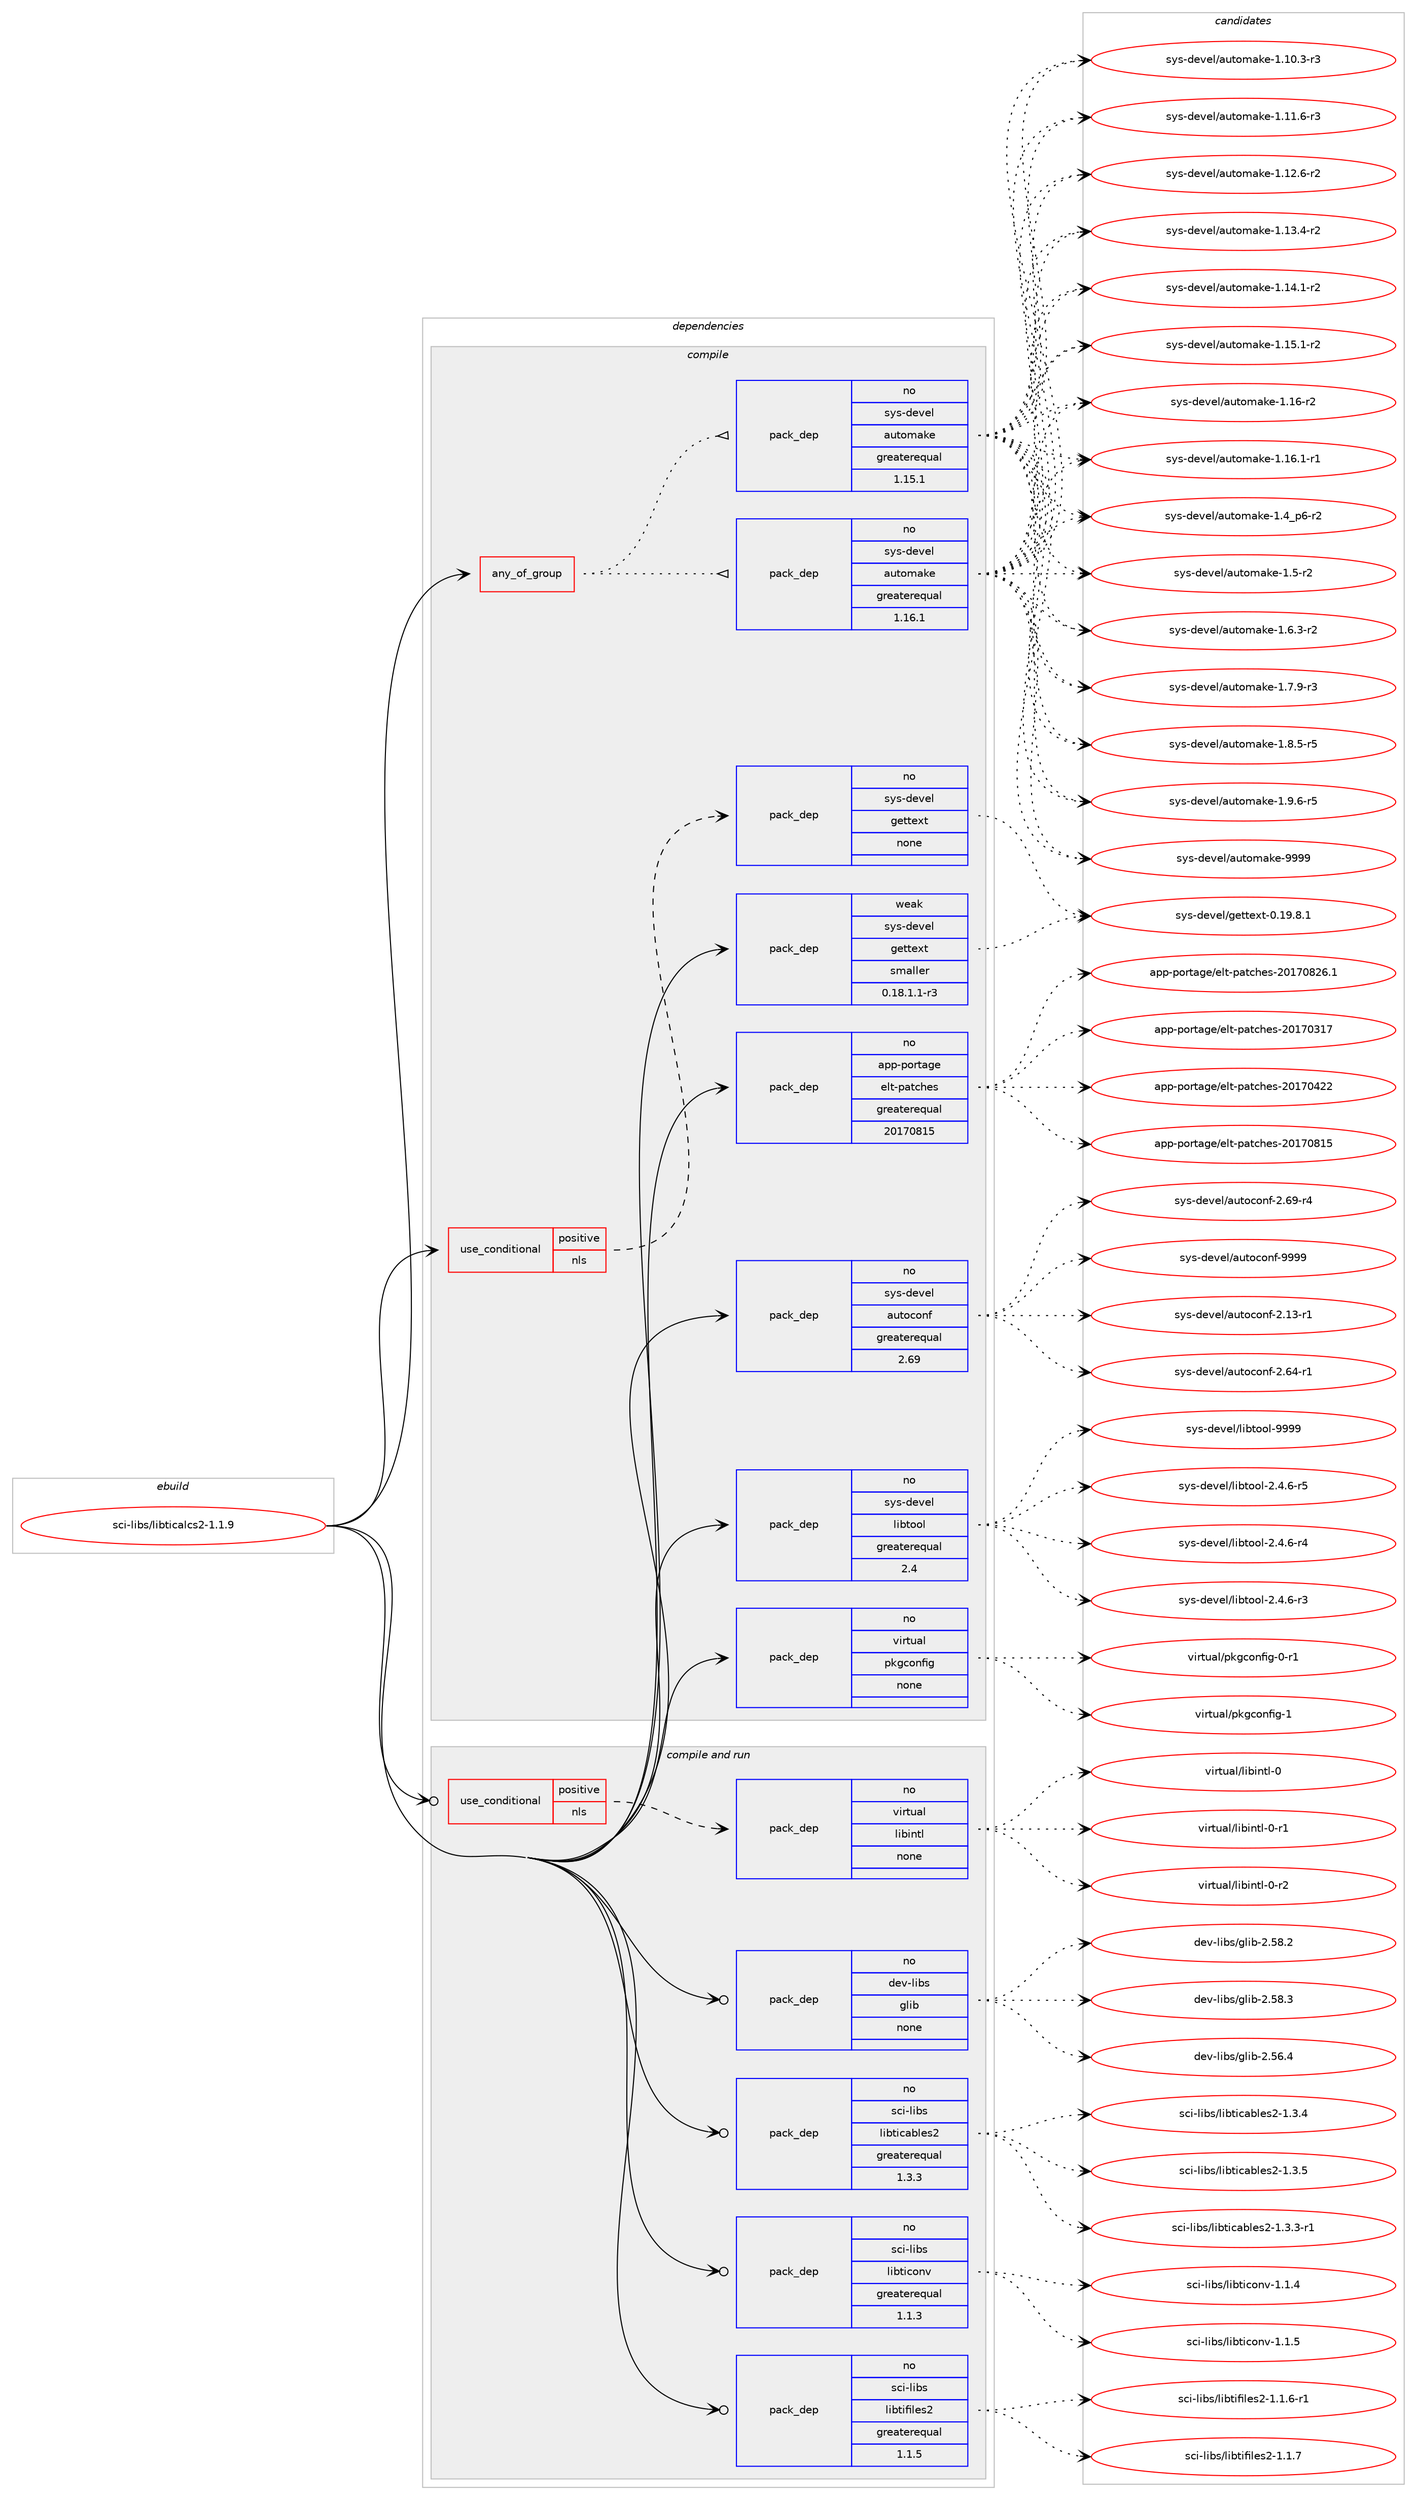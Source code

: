 digraph prolog {

# *************
# Graph options
# *************

newrank=true;
concentrate=true;
compound=true;
graph [rankdir=LR,fontname=Helvetica,fontsize=10,ranksep=1.5];#, ranksep=2.5, nodesep=0.2];
edge  [arrowhead=vee];
node  [fontname=Helvetica,fontsize=10];

# **********
# The ebuild
# **********

subgraph cluster_leftcol {
color=gray;
rank=same;
label=<<i>ebuild</i>>;
id [label="sci-libs/libticalcs2-1.1.9", color=red, width=4, href="../sci-libs/libticalcs2-1.1.9.svg"];
}

# ****************
# The dependencies
# ****************

subgraph cluster_midcol {
color=gray;
label=<<i>dependencies</i>>;
subgraph cluster_compile {
fillcolor="#eeeeee";
style=filled;
label=<<i>compile</i>>;
subgraph any26926 {
dependency1694727 [label=<<TABLE BORDER="0" CELLBORDER="1" CELLSPACING="0" CELLPADDING="4"><TR><TD CELLPADDING="10">any_of_group</TD></TR></TABLE>>, shape=none, color=red];subgraph pack1213218 {
dependency1694728 [label=<<TABLE BORDER="0" CELLBORDER="1" CELLSPACING="0" CELLPADDING="4" WIDTH="220"><TR><TD ROWSPAN="6" CELLPADDING="30">pack_dep</TD></TR><TR><TD WIDTH="110">no</TD></TR><TR><TD>sys-devel</TD></TR><TR><TD>automake</TD></TR><TR><TD>greaterequal</TD></TR><TR><TD>1.16.1</TD></TR></TABLE>>, shape=none, color=blue];
}
dependency1694727:e -> dependency1694728:w [weight=20,style="dotted",arrowhead="oinv"];
subgraph pack1213219 {
dependency1694729 [label=<<TABLE BORDER="0" CELLBORDER="1" CELLSPACING="0" CELLPADDING="4" WIDTH="220"><TR><TD ROWSPAN="6" CELLPADDING="30">pack_dep</TD></TR><TR><TD WIDTH="110">no</TD></TR><TR><TD>sys-devel</TD></TR><TR><TD>automake</TD></TR><TR><TD>greaterequal</TD></TR><TR><TD>1.15.1</TD></TR></TABLE>>, shape=none, color=blue];
}
dependency1694727:e -> dependency1694729:w [weight=20,style="dotted",arrowhead="oinv"];
}
id:e -> dependency1694727:w [weight=20,style="solid",arrowhead="vee"];
subgraph cond453731 {
dependency1694730 [label=<<TABLE BORDER="0" CELLBORDER="1" CELLSPACING="0" CELLPADDING="4"><TR><TD ROWSPAN="3" CELLPADDING="10">use_conditional</TD></TR><TR><TD>positive</TD></TR><TR><TD>nls</TD></TR></TABLE>>, shape=none, color=red];
subgraph pack1213220 {
dependency1694731 [label=<<TABLE BORDER="0" CELLBORDER="1" CELLSPACING="0" CELLPADDING="4" WIDTH="220"><TR><TD ROWSPAN="6" CELLPADDING="30">pack_dep</TD></TR><TR><TD WIDTH="110">no</TD></TR><TR><TD>sys-devel</TD></TR><TR><TD>gettext</TD></TR><TR><TD>none</TD></TR><TR><TD></TD></TR></TABLE>>, shape=none, color=blue];
}
dependency1694730:e -> dependency1694731:w [weight=20,style="dashed",arrowhead="vee"];
}
id:e -> dependency1694730:w [weight=20,style="solid",arrowhead="vee"];
subgraph pack1213221 {
dependency1694732 [label=<<TABLE BORDER="0" CELLBORDER="1" CELLSPACING="0" CELLPADDING="4" WIDTH="220"><TR><TD ROWSPAN="6" CELLPADDING="30">pack_dep</TD></TR><TR><TD WIDTH="110">no</TD></TR><TR><TD>app-portage</TD></TR><TR><TD>elt-patches</TD></TR><TR><TD>greaterequal</TD></TR><TR><TD>20170815</TD></TR></TABLE>>, shape=none, color=blue];
}
id:e -> dependency1694732:w [weight=20,style="solid",arrowhead="vee"];
subgraph pack1213222 {
dependency1694733 [label=<<TABLE BORDER="0" CELLBORDER="1" CELLSPACING="0" CELLPADDING="4" WIDTH="220"><TR><TD ROWSPAN="6" CELLPADDING="30">pack_dep</TD></TR><TR><TD WIDTH="110">no</TD></TR><TR><TD>sys-devel</TD></TR><TR><TD>autoconf</TD></TR><TR><TD>greaterequal</TD></TR><TR><TD>2.69</TD></TR></TABLE>>, shape=none, color=blue];
}
id:e -> dependency1694733:w [weight=20,style="solid",arrowhead="vee"];
subgraph pack1213223 {
dependency1694734 [label=<<TABLE BORDER="0" CELLBORDER="1" CELLSPACING="0" CELLPADDING="4" WIDTH="220"><TR><TD ROWSPAN="6" CELLPADDING="30">pack_dep</TD></TR><TR><TD WIDTH="110">no</TD></TR><TR><TD>sys-devel</TD></TR><TR><TD>libtool</TD></TR><TR><TD>greaterequal</TD></TR><TR><TD>2.4</TD></TR></TABLE>>, shape=none, color=blue];
}
id:e -> dependency1694734:w [weight=20,style="solid",arrowhead="vee"];
subgraph pack1213224 {
dependency1694735 [label=<<TABLE BORDER="0" CELLBORDER="1" CELLSPACING="0" CELLPADDING="4" WIDTH="220"><TR><TD ROWSPAN="6" CELLPADDING="30">pack_dep</TD></TR><TR><TD WIDTH="110">no</TD></TR><TR><TD>virtual</TD></TR><TR><TD>pkgconfig</TD></TR><TR><TD>none</TD></TR><TR><TD></TD></TR></TABLE>>, shape=none, color=blue];
}
id:e -> dependency1694735:w [weight=20,style="solid",arrowhead="vee"];
subgraph pack1213225 {
dependency1694736 [label=<<TABLE BORDER="0" CELLBORDER="1" CELLSPACING="0" CELLPADDING="4" WIDTH="220"><TR><TD ROWSPAN="6" CELLPADDING="30">pack_dep</TD></TR><TR><TD WIDTH="110">weak</TD></TR><TR><TD>sys-devel</TD></TR><TR><TD>gettext</TD></TR><TR><TD>smaller</TD></TR><TR><TD>0.18.1.1-r3</TD></TR></TABLE>>, shape=none, color=blue];
}
id:e -> dependency1694736:w [weight=20,style="solid",arrowhead="vee"];
}
subgraph cluster_compileandrun {
fillcolor="#eeeeee";
style=filled;
label=<<i>compile and run</i>>;
subgraph cond453732 {
dependency1694737 [label=<<TABLE BORDER="0" CELLBORDER="1" CELLSPACING="0" CELLPADDING="4"><TR><TD ROWSPAN="3" CELLPADDING="10">use_conditional</TD></TR><TR><TD>positive</TD></TR><TR><TD>nls</TD></TR></TABLE>>, shape=none, color=red];
subgraph pack1213226 {
dependency1694738 [label=<<TABLE BORDER="0" CELLBORDER="1" CELLSPACING="0" CELLPADDING="4" WIDTH="220"><TR><TD ROWSPAN="6" CELLPADDING="30">pack_dep</TD></TR><TR><TD WIDTH="110">no</TD></TR><TR><TD>virtual</TD></TR><TR><TD>libintl</TD></TR><TR><TD>none</TD></TR><TR><TD></TD></TR></TABLE>>, shape=none, color=blue];
}
dependency1694737:e -> dependency1694738:w [weight=20,style="dashed",arrowhead="vee"];
}
id:e -> dependency1694737:w [weight=20,style="solid",arrowhead="odotvee"];
subgraph pack1213227 {
dependency1694739 [label=<<TABLE BORDER="0" CELLBORDER="1" CELLSPACING="0" CELLPADDING="4" WIDTH="220"><TR><TD ROWSPAN="6" CELLPADDING="30">pack_dep</TD></TR><TR><TD WIDTH="110">no</TD></TR><TR><TD>dev-libs</TD></TR><TR><TD>glib</TD></TR><TR><TD>none</TD></TR><TR><TD></TD></TR></TABLE>>, shape=none, color=blue];
}
id:e -> dependency1694739:w [weight=20,style="solid",arrowhead="odotvee"];
subgraph pack1213228 {
dependency1694740 [label=<<TABLE BORDER="0" CELLBORDER="1" CELLSPACING="0" CELLPADDING="4" WIDTH="220"><TR><TD ROWSPAN="6" CELLPADDING="30">pack_dep</TD></TR><TR><TD WIDTH="110">no</TD></TR><TR><TD>sci-libs</TD></TR><TR><TD>libticables2</TD></TR><TR><TD>greaterequal</TD></TR><TR><TD>1.3.3</TD></TR></TABLE>>, shape=none, color=blue];
}
id:e -> dependency1694740:w [weight=20,style="solid",arrowhead="odotvee"];
subgraph pack1213229 {
dependency1694741 [label=<<TABLE BORDER="0" CELLBORDER="1" CELLSPACING="0" CELLPADDING="4" WIDTH="220"><TR><TD ROWSPAN="6" CELLPADDING="30">pack_dep</TD></TR><TR><TD WIDTH="110">no</TD></TR><TR><TD>sci-libs</TD></TR><TR><TD>libticonv</TD></TR><TR><TD>greaterequal</TD></TR><TR><TD>1.1.3</TD></TR></TABLE>>, shape=none, color=blue];
}
id:e -> dependency1694741:w [weight=20,style="solid",arrowhead="odotvee"];
subgraph pack1213230 {
dependency1694742 [label=<<TABLE BORDER="0" CELLBORDER="1" CELLSPACING="0" CELLPADDING="4" WIDTH="220"><TR><TD ROWSPAN="6" CELLPADDING="30">pack_dep</TD></TR><TR><TD WIDTH="110">no</TD></TR><TR><TD>sci-libs</TD></TR><TR><TD>libtifiles2</TD></TR><TR><TD>greaterequal</TD></TR><TR><TD>1.1.5</TD></TR></TABLE>>, shape=none, color=blue];
}
id:e -> dependency1694742:w [weight=20,style="solid",arrowhead="odotvee"];
}
subgraph cluster_run {
fillcolor="#eeeeee";
style=filled;
label=<<i>run</i>>;
}
}

# **************
# The candidates
# **************

subgraph cluster_choices {
rank=same;
color=gray;
label=<<i>candidates</i>>;

subgraph choice1213218 {
color=black;
nodesep=1;
choice11512111545100101118101108479711711611110997107101454946494846514511451 [label="sys-devel/automake-1.10.3-r3", color=red, width=4,href="../sys-devel/automake-1.10.3-r3.svg"];
choice11512111545100101118101108479711711611110997107101454946494946544511451 [label="sys-devel/automake-1.11.6-r3", color=red, width=4,href="../sys-devel/automake-1.11.6-r3.svg"];
choice11512111545100101118101108479711711611110997107101454946495046544511450 [label="sys-devel/automake-1.12.6-r2", color=red, width=4,href="../sys-devel/automake-1.12.6-r2.svg"];
choice11512111545100101118101108479711711611110997107101454946495146524511450 [label="sys-devel/automake-1.13.4-r2", color=red, width=4,href="../sys-devel/automake-1.13.4-r2.svg"];
choice11512111545100101118101108479711711611110997107101454946495246494511450 [label="sys-devel/automake-1.14.1-r2", color=red, width=4,href="../sys-devel/automake-1.14.1-r2.svg"];
choice11512111545100101118101108479711711611110997107101454946495346494511450 [label="sys-devel/automake-1.15.1-r2", color=red, width=4,href="../sys-devel/automake-1.15.1-r2.svg"];
choice1151211154510010111810110847971171161111099710710145494649544511450 [label="sys-devel/automake-1.16-r2", color=red, width=4,href="../sys-devel/automake-1.16-r2.svg"];
choice11512111545100101118101108479711711611110997107101454946495446494511449 [label="sys-devel/automake-1.16.1-r1", color=red, width=4,href="../sys-devel/automake-1.16.1-r1.svg"];
choice115121115451001011181011084797117116111109971071014549465295112544511450 [label="sys-devel/automake-1.4_p6-r2", color=red, width=4,href="../sys-devel/automake-1.4_p6-r2.svg"];
choice11512111545100101118101108479711711611110997107101454946534511450 [label="sys-devel/automake-1.5-r2", color=red, width=4,href="../sys-devel/automake-1.5-r2.svg"];
choice115121115451001011181011084797117116111109971071014549465446514511450 [label="sys-devel/automake-1.6.3-r2", color=red, width=4,href="../sys-devel/automake-1.6.3-r2.svg"];
choice115121115451001011181011084797117116111109971071014549465546574511451 [label="sys-devel/automake-1.7.9-r3", color=red, width=4,href="../sys-devel/automake-1.7.9-r3.svg"];
choice115121115451001011181011084797117116111109971071014549465646534511453 [label="sys-devel/automake-1.8.5-r5", color=red, width=4,href="../sys-devel/automake-1.8.5-r5.svg"];
choice115121115451001011181011084797117116111109971071014549465746544511453 [label="sys-devel/automake-1.9.6-r5", color=red, width=4,href="../sys-devel/automake-1.9.6-r5.svg"];
choice115121115451001011181011084797117116111109971071014557575757 [label="sys-devel/automake-9999", color=red, width=4,href="../sys-devel/automake-9999.svg"];
dependency1694728:e -> choice11512111545100101118101108479711711611110997107101454946494846514511451:w [style=dotted,weight="100"];
dependency1694728:e -> choice11512111545100101118101108479711711611110997107101454946494946544511451:w [style=dotted,weight="100"];
dependency1694728:e -> choice11512111545100101118101108479711711611110997107101454946495046544511450:w [style=dotted,weight="100"];
dependency1694728:e -> choice11512111545100101118101108479711711611110997107101454946495146524511450:w [style=dotted,weight="100"];
dependency1694728:e -> choice11512111545100101118101108479711711611110997107101454946495246494511450:w [style=dotted,weight="100"];
dependency1694728:e -> choice11512111545100101118101108479711711611110997107101454946495346494511450:w [style=dotted,weight="100"];
dependency1694728:e -> choice1151211154510010111810110847971171161111099710710145494649544511450:w [style=dotted,weight="100"];
dependency1694728:e -> choice11512111545100101118101108479711711611110997107101454946495446494511449:w [style=dotted,weight="100"];
dependency1694728:e -> choice115121115451001011181011084797117116111109971071014549465295112544511450:w [style=dotted,weight="100"];
dependency1694728:e -> choice11512111545100101118101108479711711611110997107101454946534511450:w [style=dotted,weight="100"];
dependency1694728:e -> choice115121115451001011181011084797117116111109971071014549465446514511450:w [style=dotted,weight="100"];
dependency1694728:e -> choice115121115451001011181011084797117116111109971071014549465546574511451:w [style=dotted,weight="100"];
dependency1694728:e -> choice115121115451001011181011084797117116111109971071014549465646534511453:w [style=dotted,weight="100"];
dependency1694728:e -> choice115121115451001011181011084797117116111109971071014549465746544511453:w [style=dotted,weight="100"];
dependency1694728:e -> choice115121115451001011181011084797117116111109971071014557575757:w [style=dotted,weight="100"];
}
subgraph choice1213219 {
color=black;
nodesep=1;
choice11512111545100101118101108479711711611110997107101454946494846514511451 [label="sys-devel/automake-1.10.3-r3", color=red, width=4,href="../sys-devel/automake-1.10.3-r3.svg"];
choice11512111545100101118101108479711711611110997107101454946494946544511451 [label="sys-devel/automake-1.11.6-r3", color=red, width=4,href="../sys-devel/automake-1.11.6-r3.svg"];
choice11512111545100101118101108479711711611110997107101454946495046544511450 [label="sys-devel/automake-1.12.6-r2", color=red, width=4,href="../sys-devel/automake-1.12.6-r2.svg"];
choice11512111545100101118101108479711711611110997107101454946495146524511450 [label="sys-devel/automake-1.13.4-r2", color=red, width=4,href="../sys-devel/automake-1.13.4-r2.svg"];
choice11512111545100101118101108479711711611110997107101454946495246494511450 [label="sys-devel/automake-1.14.1-r2", color=red, width=4,href="../sys-devel/automake-1.14.1-r2.svg"];
choice11512111545100101118101108479711711611110997107101454946495346494511450 [label="sys-devel/automake-1.15.1-r2", color=red, width=4,href="../sys-devel/automake-1.15.1-r2.svg"];
choice1151211154510010111810110847971171161111099710710145494649544511450 [label="sys-devel/automake-1.16-r2", color=red, width=4,href="../sys-devel/automake-1.16-r2.svg"];
choice11512111545100101118101108479711711611110997107101454946495446494511449 [label="sys-devel/automake-1.16.1-r1", color=red, width=4,href="../sys-devel/automake-1.16.1-r1.svg"];
choice115121115451001011181011084797117116111109971071014549465295112544511450 [label="sys-devel/automake-1.4_p6-r2", color=red, width=4,href="../sys-devel/automake-1.4_p6-r2.svg"];
choice11512111545100101118101108479711711611110997107101454946534511450 [label="sys-devel/automake-1.5-r2", color=red, width=4,href="../sys-devel/automake-1.5-r2.svg"];
choice115121115451001011181011084797117116111109971071014549465446514511450 [label="sys-devel/automake-1.6.3-r2", color=red, width=4,href="../sys-devel/automake-1.6.3-r2.svg"];
choice115121115451001011181011084797117116111109971071014549465546574511451 [label="sys-devel/automake-1.7.9-r3", color=red, width=4,href="../sys-devel/automake-1.7.9-r3.svg"];
choice115121115451001011181011084797117116111109971071014549465646534511453 [label="sys-devel/automake-1.8.5-r5", color=red, width=4,href="../sys-devel/automake-1.8.5-r5.svg"];
choice115121115451001011181011084797117116111109971071014549465746544511453 [label="sys-devel/automake-1.9.6-r5", color=red, width=4,href="../sys-devel/automake-1.9.6-r5.svg"];
choice115121115451001011181011084797117116111109971071014557575757 [label="sys-devel/automake-9999", color=red, width=4,href="../sys-devel/automake-9999.svg"];
dependency1694729:e -> choice11512111545100101118101108479711711611110997107101454946494846514511451:w [style=dotted,weight="100"];
dependency1694729:e -> choice11512111545100101118101108479711711611110997107101454946494946544511451:w [style=dotted,weight="100"];
dependency1694729:e -> choice11512111545100101118101108479711711611110997107101454946495046544511450:w [style=dotted,weight="100"];
dependency1694729:e -> choice11512111545100101118101108479711711611110997107101454946495146524511450:w [style=dotted,weight="100"];
dependency1694729:e -> choice11512111545100101118101108479711711611110997107101454946495246494511450:w [style=dotted,weight="100"];
dependency1694729:e -> choice11512111545100101118101108479711711611110997107101454946495346494511450:w [style=dotted,weight="100"];
dependency1694729:e -> choice1151211154510010111810110847971171161111099710710145494649544511450:w [style=dotted,weight="100"];
dependency1694729:e -> choice11512111545100101118101108479711711611110997107101454946495446494511449:w [style=dotted,weight="100"];
dependency1694729:e -> choice115121115451001011181011084797117116111109971071014549465295112544511450:w [style=dotted,weight="100"];
dependency1694729:e -> choice11512111545100101118101108479711711611110997107101454946534511450:w [style=dotted,weight="100"];
dependency1694729:e -> choice115121115451001011181011084797117116111109971071014549465446514511450:w [style=dotted,weight="100"];
dependency1694729:e -> choice115121115451001011181011084797117116111109971071014549465546574511451:w [style=dotted,weight="100"];
dependency1694729:e -> choice115121115451001011181011084797117116111109971071014549465646534511453:w [style=dotted,weight="100"];
dependency1694729:e -> choice115121115451001011181011084797117116111109971071014549465746544511453:w [style=dotted,weight="100"];
dependency1694729:e -> choice115121115451001011181011084797117116111109971071014557575757:w [style=dotted,weight="100"];
}
subgraph choice1213220 {
color=black;
nodesep=1;
choice1151211154510010111810110847103101116116101120116454846495746564649 [label="sys-devel/gettext-0.19.8.1", color=red, width=4,href="../sys-devel/gettext-0.19.8.1.svg"];
dependency1694731:e -> choice1151211154510010111810110847103101116116101120116454846495746564649:w [style=dotted,weight="100"];
}
subgraph choice1213221 {
color=black;
nodesep=1;
choice97112112451121111141169710310147101108116451129711699104101115455048495548514955 [label="app-portage/elt-patches-20170317", color=red, width=4,href="../app-portage/elt-patches-20170317.svg"];
choice97112112451121111141169710310147101108116451129711699104101115455048495548525050 [label="app-portage/elt-patches-20170422", color=red, width=4,href="../app-portage/elt-patches-20170422.svg"];
choice97112112451121111141169710310147101108116451129711699104101115455048495548564953 [label="app-portage/elt-patches-20170815", color=red, width=4,href="../app-portage/elt-patches-20170815.svg"];
choice971121124511211111411697103101471011081164511297116991041011154550484955485650544649 [label="app-portage/elt-patches-20170826.1", color=red, width=4,href="../app-portage/elt-patches-20170826.1.svg"];
dependency1694732:e -> choice97112112451121111141169710310147101108116451129711699104101115455048495548514955:w [style=dotted,weight="100"];
dependency1694732:e -> choice97112112451121111141169710310147101108116451129711699104101115455048495548525050:w [style=dotted,weight="100"];
dependency1694732:e -> choice97112112451121111141169710310147101108116451129711699104101115455048495548564953:w [style=dotted,weight="100"];
dependency1694732:e -> choice971121124511211111411697103101471011081164511297116991041011154550484955485650544649:w [style=dotted,weight="100"];
}
subgraph choice1213222 {
color=black;
nodesep=1;
choice1151211154510010111810110847971171161119911111010245504649514511449 [label="sys-devel/autoconf-2.13-r1", color=red, width=4,href="../sys-devel/autoconf-2.13-r1.svg"];
choice1151211154510010111810110847971171161119911111010245504654524511449 [label="sys-devel/autoconf-2.64-r1", color=red, width=4,href="../sys-devel/autoconf-2.64-r1.svg"];
choice1151211154510010111810110847971171161119911111010245504654574511452 [label="sys-devel/autoconf-2.69-r4", color=red, width=4,href="../sys-devel/autoconf-2.69-r4.svg"];
choice115121115451001011181011084797117116111991111101024557575757 [label="sys-devel/autoconf-9999", color=red, width=4,href="../sys-devel/autoconf-9999.svg"];
dependency1694733:e -> choice1151211154510010111810110847971171161119911111010245504649514511449:w [style=dotted,weight="100"];
dependency1694733:e -> choice1151211154510010111810110847971171161119911111010245504654524511449:w [style=dotted,weight="100"];
dependency1694733:e -> choice1151211154510010111810110847971171161119911111010245504654574511452:w [style=dotted,weight="100"];
dependency1694733:e -> choice115121115451001011181011084797117116111991111101024557575757:w [style=dotted,weight="100"];
}
subgraph choice1213223 {
color=black;
nodesep=1;
choice1151211154510010111810110847108105981161111111084550465246544511451 [label="sys-devel/libtool-2.4.6-r3", color=red, width=4,href="../sys-devel/libtool-2.4.6-r3.svg"];
choice1151211154510010111810110847108105981161111111084550465246544511452 [label="sys-devel/libtool-2.4.6-r4", color=red, width=4,href="../sys-devel/libtool-2.4.6-r4.svg"];
choice1151211154510010111810110847108105981161111111084550465246544511453 [label="sys-devel/libtool-2.4.6-r5", color=red, width=4,href="../sys-devel/libtool-2.4.6-r5.svg"];
choice1151211154510010111810110847108105981161111111084557575757 [label="sys-devel/libtool-9999", color=red, width=4,href="../sys-devel/libtool-9999.svg"];
dependency1694734:e -> choice1151211154510010111810110847108105981161111111084550465246544511451:w [style=dotted,weight="100"];
dependency1694734:e -> choice1151211154510010111810110847108105981161111111084550465246544511452:w [style=dotted,weight="100"];
dependency1694734:e -> choice1151211154510010111810110847108105981161111111084550465246544511453:w [style=dotted,weight="100"];
dependency1694734:e -> choice1151211154510010111810110847108105981161111111084557575757:w [style=dotted,weight="100"];
}
subgraph choice1213224 {
color=black;
nodesep=1;
choice11810511411611797108471121071039911111010210510345484511449 [label="virtual/pkgconfig-0-r1", color=red, width=4,href="../virtual/pkgconfig-0-r1.svg"];
choice1181051141161179710847112107103991111101021051034549 [label="virtual/pkgconfig-1", color=red, width=4,href="../virtual/pkgconfig-1.svg"];
dependency1694735:e -> choice11810511411611797108471121071039911111010210510345484511449:w [style=dotted,weight="100"];
dependency1694735:e -> choice1181051141161179710847112107103991111101021051034549:w [style=dotted,weight="100"];
}
subgraph choice1213225 {
color=black;
nodesep=1;
choice1151211154510010111810110847103101116116101120116454846495746564649 [label="sys-devel/gettext-0.19.8.1", color=red, width=4,href="../sys-devel/gettext-0.19.8.1.svg"];
dependency1694736:e -> choice1151211154510010111810110847103101116116101120116454846495746564649:w [style=dotted,weight="100"];
}
subgraph choice1213226 {
color=black;
nodesep=1;
choice1181051141161179710847108105981051101161084548 [label="virtual/libintl-0", color=red, width=4,href="../virtual/libintl-0.svg"];
choice11810511411611797108471081059810511011610845484511449 [label="virtual/libintl-0-r1", color=red, width=4,href="../virtual/libintl-0-r1.svg"];
choice11810511411611797108471081059810511011610845484511450 [label="virtual/libintl-0-r2", color=red, width=4,href="../virtual/libintl-0-r2.svg"];
dependency1694738:e -> choice1181051141161179710847108105981051101161084548:w [style=dotted,weight="100"];
dependency1694738:e -> choice11810511411611797108471081059810511011610845484511449:w [style=dotted,weight="100"];
dependency1694738:e -> choice11810511411611797108471081059810511011610845484511450:w [style=dotted,weight="100"];
}
subgraph choice1213227 {
color=black;
nodesep=1;
choice1001011184510810598115471031081059845504653544652 [label="dev-libs/glib-2.56.4", color=red, width=4,href="../dev-libs/glib-2.56.4.svg"];
choice1001011184510810598115471031081059845504653564650 [label="dev-libs/glib-2.58.2", color=red, width=4,href="../dev-libs/glib-2.58.2.svg"];
choice1001011184510810598115471031081059845504653564651 [label="dev-libs/glib-2.58.3", color=red, width=4,href="../dev-libs/glib-2.58.3.svg"];
dependency1694739:e -> choice1001011184510810598115471031081059845504653544652:w [style=dotted,weight="100"];
dependency1694739:e -> choice1001011184510810598115471031081059845504653564650:w [style=dotted,weight="100"];
dependency1694739:e -> choice1001011184510810598115471031081059845504653564651:w [style=dotted,weight="100"];
}
subgraph choice1213228 {
color=black;
nodesep=1;
choice1159910545108105981154710810598116105999798108101115504549465146514511449 [label="sci-libs/libticables2-1.3.3-r1", color=red, width=4,href="../sci-libs/libticables2-1.3.3-r1.svg"];
choice115991054510810598115471081059811610599979810810111550454946514652 [label="sci-libs/libticables2-1.3.4", color=red, width=4,href="../sci-libs/libticables2-1.3.4.svg"];
choice115991054510810598115471081059811610599979810810111550454946514653 [label="sci-libs/libticables2-1.3.5", color=red, width=4,href="../sci-libs/libticables2-1.3.5.svg"];
dependency1694740:e -> choice1159910545108105981154710810598116105999798108101115504549465146514511449:w [style=dotted,weight="100"];
dependency1694740:e -> choice115991054510810598115471081059811610599979810810111550454946514652:w [style=dotted,weight="100"];
dependency1694740:e -> choice115991054510810598115471081059811610599979810810111550454946514653:w [style=dotted,weight="100"];
}
subgraph choice1213229 {
color=black;
nodesep=1;
choice115991054510810598115471081059811610599111110118454946494652 [label="sci-libs/libticonv-1.1.4", color=red, width=4,href="../sci-libs/libticonv-1.1.4.svg"];
choice115991054510810598115471081059811610599111110118454946494653 [label="sci-libs/libticonv-1.1.5", color=red, width=4,href="../sci-libs/libticonv-1.1.5.svg"];
dependency1694741:e -> choice115991054510810598115471081059811610599111110118454946494652:w [style=dotted,weight="100"];
dependency1694741:e -> choice115991054510810598115471081059811610599111110118454946494653:w [style=dotted,weight="100"];
}
subgraph choice1213230 {
color=black;
nodesep=1;
choice1159910545108105981154710810598116105102105108101115504549464946544511449 [label="sci-libs/libtifiles2-1.1.6-r1", color=red, width=4,href="../sci-libs/libtifiles2-1.1.6-r1.svg"];
choice115991054510810598115471081059811610510210510810111550454946494655 [label="sci-libs/libtifiles2-1.1.7", color=red, width=4,href="../sci-libs/libtifiles2-1.1.7.svg"];
dependency1694742:e -> choice1159910545108105981154710810598116105102105108101115504549464946544511449:w [style=dotted,weight="100"];
dependency1694742:e -> choice115991054510810598115471081059811610510210510810111550454946494655:w [style=dotted,weight="100"];
}
}

}
